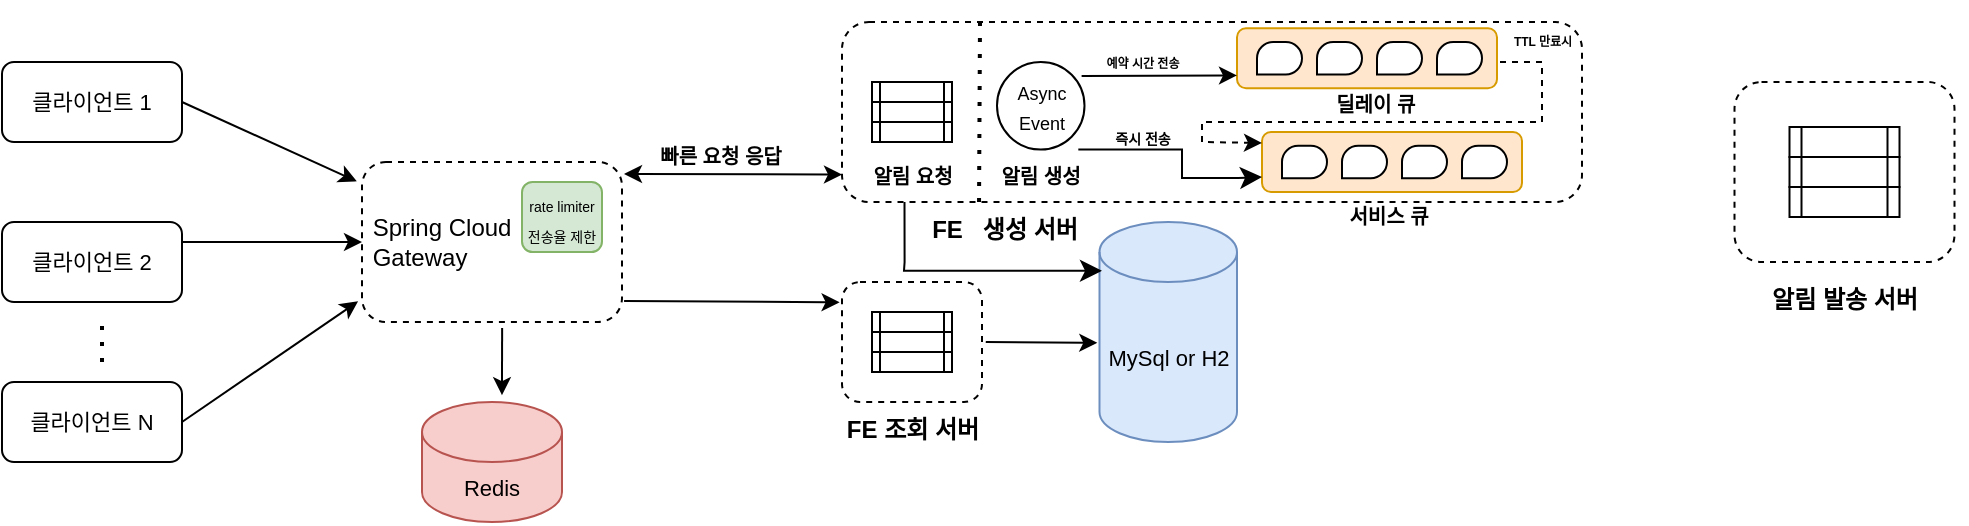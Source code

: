<mxfile version="26.1.1">
  <diagram name="페이지-1" id="zpAioUnbNHaB1HZAK-Gk">
    <mxGraphModel dx="776" dy="455" grid="1" gridSize="10" guides="1" tooltips="1" connect="1" arrows="1" fold="1" page="1" pageScale="1" pageWidth="827" pageHeight="1169" math="0" shadow="0">
      <root>
        <mxCell id="0" />
        <mxCell id="1" parent="0" />
        <mxCell id="UuwrwuRLREhhJN5w9pP1-1" value="&lt;font style=&quot;font-size: 11px;&quot;&gt;클라이언트 1&lt;/font&gt;" style="rounded=1;whiteSpace=wrap;html=1;" vertex="1" parent="1">
          <mxGeometry y="240" width="90" height="40" as="geometry" />
        </mxCell>
        <mxCell id="UuwrwuRLREhhJN5w9pP1-2" value="&lt;font style=&quot;font-size: 11px;&quot;&gt;클라이언트 2&lt;/font&gt;" style="rounded=1;whiteSpace=wrap;html=1;" vertex="1" parent="1">
          <mxGeometry y="320" width="90" height="40" as="geometry" />
        </mxCell>
        <mxCell id="UuwrwuRLREhhJN5w9pP1-3" value="&lt;font style=&quot;font-size: 11px;&quot;&gt;클라이언트 N&lt;/font&gt;" style="rounded=1;whiteSpace=wrap;html=1;" vertex="1" parent="1">
          <mxGeometry y="400" width="90" height="40" as="geometry" />
        </mxCell>
        <mxCell id="UuwrwuRLREhhJN5w9pP1-4" value="" style="endArrow=classic;html=1;rounded=0;exitX=1;exitY=0.5;exitDx=0;exitDy=0;entryX=-0.02;entryY=0.121;entryDx=0;entryDy=0;entryPerimeter=0;" edge="1" parent="1" source="UuwrwuRLREhhJN5w9pP1-1" target="UuwrwuRLREhhJN5w9pP1-8">
          <mxGeometry width="50" height="50" relative="1" as="geometry">
            <mxPoint x="260" y="360" as="sourcePoint" />
            <mxPoint x="170" y="320" as="targetPoint" />
          </mxGeometry>
        </mxCell>
        <mxCell id="UuwrwuRLREhhJN5w9pP1-5" value="" style="endArrow=classic;html=1;rounded=0;exitX=1;exitY=0.25;exitDx=0;exitDy=0;entryX=0;entryY=0.5;entryDx=0;entryDy=0;" edge="1" parent="1" source="UuwrwuRLREhhJN5w9pP1-2" target="UuwrwuRLREhhJN5w9pP1-8">
          <mxGeometry width="50" height="50" relative="1" as="geometry">
            <mxPoint x="260" y="360" as="sourcePoint" />
            <mxPoint x="170" y="340" as="targetPoint" />
          </mxGeometry>
        </mxCell>
        <mxCell id="UuwrwuRLREhhJN5w9pP1-6" value="" style="endArrow=none;dashed=1;html=1;dashPattern=1 3;strokeWidth=2;rounded=0;" edge="1" parent="1">
          <mxGeometry width="50" height="50" relative="1" as="geometry">
            <mxPoint x="50" y="390" as="sourcePoint" />
            <mxPoint x="50" y="370" as="targetPoint" />
          </mxGeometry>
        </mxCell>
        <mxCell id="UuwrwuRLREhhJN5w9pP1-7" value="" style="endArrow=classic;html=1;rounded=0;exitX=1;exitY=0.5;exitDx=0;exitDy=0;entryX=-0.015;entryY=0.871;entryDx=0;entryDy=0;entryPerimeter=0;" edge="1" parent="1" source="UuwrwuRLREhhJN5w9pP1-3" target="UuwrwuRLREhhJN5w9pP1-8">
          <mxGeometry width="50" height="50" relative="1" as="geometry">
            <mxPoint x="260" y="360" as="sourcePoint" />
            <mxPoint x="170" y="360" as="targetPoint" />
          </mxGeometry>
        </mxCell>
        <mxCell id="UuwrwuRLREhhJN5w9pP1-8" value="&amp;nbsp;Spring Cloud&amp;nbsp; &amp;nbsp; &amp;nbsp;Gateway" style="rounded=1;whiteSpace=wrap;html=1;align=left;dashed=1;" vertex="1" parent="1">
          <mxGeometry x="180" y="290" width="130" height="80" as="geometry" />
        </mxCell>
        <mxCell id="UuwrwuRLREhhJN5w9pP1-9" value="&lt;div&gt;&lt;span style=&quot;font-size: 7px;&quot;&gt;rate limiter&lt;/span&gt;&lt;/div&gt;&lt;font style=&quot;font-size: 7px;&quot;&gt;전송율 제한&lt;/font&gt;" style="rounded=1;whiteSpace=wrap;html=1;fillColor=#d5e8d4;strokeColor=#82b366;" vertex="1" parent="1">
          <mxGeometry x="260" y="300" width="40" height="35" as="geometry" />
        </mxCell>
        <mxCell id="UuwrwuRLREhhJN5w9pP1-13" value="" style="endArrow=classic;html=1;rounded=0;exitX=0.539;exitY=1.038;exitDx=0;exitDy=0;exitPerimeter=0;entryX=0.571;entryY=-0.057;entryDx=0;entryDy=0;entryPerimeter=0;" edge="1" parent="1" source="UuwrwuRLREhhJN5w9pP1-8" target="UuwrwuRLREhhJN5w9pP1-14">
          <mxGeometry width="50" height="50" relative="1" as="geometry">
            <mxPoint x="200" y="400" as="sourcePoint" />
            <mxPoint x="250" y="400" as="targetPoint" />
          </mxGeometry>
        </mxCell>
        <mxCell id="UuwrwuRLREhhJN5w9pP1-14" value="&lt;font style=&quot;font-size: 11px;&quot;&gt;Redis&lt;/font&gt;" style="shape=cylinder3;whiteSpace=wrap;html=1;boundedLbl=1;backgroundOutline=1;size=15;fillColor=#f8cecc;strokeColor=#b85450;" vertex="1" parent="1">
          <mxGeometry x="210" y="410" width="70" height="60" as="geometry" />
        </mxCell>
        <mxCell id="UuwrwuRLREhhJN5w9pP1-15" value="" style="endArrow=classic;html=1;rounded=0;exitX=1.008;exitY=0.869;exitDx=0;exitDy=0;exitPerimeter=0;entryX=-0.017;entryY=0.169;entryDx=0;entryDy=0;entryPerimeter=0;" edge="1" parent="1" source="UuwrwuRLREhhJN5w9pP1-8" target="UuwrwuRLREhhJN5w9pP1-16">
          <mxGeometry width="50" height="50" relative="1" as="geometry">
            <mxPoint x="260" y="370" as="sourcePoint" />
            <mxPoint x="410" y="360" as="targetPoint" />
          </mxGeometry>
        </mxCell>
        <mxCell id="UuwrwuRLREhhJN5w9pP1-16" value="" style="rounded=1;whiteSpace=wrap;html=1;align=left;dashed=1;" vertex="1" parent="1">
          <mxGeometry x="420" y="350" width="70" height="60" as="geometry" />
        </mxCell>
        <mxCell id="UuwrwuRLREhhJN5w9pP1-17" value="" style="shape=process;whiteSpace=wrap;html=1;backgroundOutline=1;" vertex="1" parent="1">
          <mxGeometry x="435" y="375" width="40" height="10" as="geometry" />
        </mxCell>
        <mxCell id="UuwrwuRLREhhJN5w9pP1-18" value="" style="shape=process;whiteSpace=wrap;html=1;backgroundOutline=1;" vertex="1" parent="1">
          <mxGeometry x="435" y="385" width="40" height="10" as="geometry" />
        </mxCell>
        <mxCell id="UuwrwuRLREhhJN5w9pP1-22" value="" style="shape=process;whiteSpace=wrap;html=1;backgroundOutline=1;" vertex="1" parent="1">
          <mxGeometry x="435" y="365" width="40" height="10" as="geometry" />
        </mxCell>
        <mxCell id="UuwrwuRLREhhJN5w9pP1-23" value="&lt;font style=&quot;font-size: 12px;&quot;&gt;FE 조회 서버&lt;/font&gt;" style="text;strokeColor=none;fillColor=none;html=1;fontSize=24;fontStyle=1;verticalAlign=middle;align=center;" vertex="1" parent="1">
          <mxGeometry x="405" y="400" width="100" height="40" as="geometry" />
        </mxCell>
        <mxCell id="UuwrwuRLREhhJN5w9pP1-24" value="" style="rounded=1;whiteSpace=wrap;html=1;align=left;dashed=1;" vertex="1" parent="1">
          <mxGeometry x="420" y="220" width="370" height="90" as="geometry" />
        </mxCell>
        <mxCell id="UuwrwuRLREhhJN5w9pP1-25" value="" style="shape=process;whiteSpace=wrap;html=1;backgroundOutline=1;" vertex="1" parent="1">
          <mxGeometry x="435" y="260" width="40" height="10" as="geometry" />
        </mxCell>
        <mxCell id="UuwrwuRLREhhJN5w9pP1-26" value="" style="shape=process;whiteSpace=wrap;html=1;backgroundOutline=1;" vertex="1" parent="1">
          <mxGeometry x="435" y="270" width="40" height="10" as="geometry" />
        </mxCell>
        <mxCell id="UuwrwuRLREhhJN5w9pP1-27" value="" style="shape=process;whiteSpace=wrap;html=1;backgroundOutline=1;" vertex="1" parent="1">
          <mxGeometry x="435" y="250" width="40" height="10" as="geometry" />
        </mxCell>
        <mxCell id="UuwrwuRLREhhJN5w9pP1-28" value="&lt;font style=&quot;font-size: 12px;&quot;&gt;FE&amp;nbsp; &amp;nbsp;생성 서버&lt;/font&gt;" style="text;strokeColor=none;fillColor=none;html=1;fontSize=24;fontStyle=1;verticalAlign=middle;align=center;" vertex="1" parent="1">
          <mxGeometry x="439.69" y="305" width="122.5" height="30" as="geometry" />
        </mxCell>
        <mxCell id="UuwrwuRLREhhJN5w9pP1-31" value="&lt;font style=&quot;font-size: 11px;&quot;&gt;MySql or H2&lt;/font&gt;" style="shape=cylinder3;whiteSpace=wrap;html=1;boundedLbl=1;backgroundOutline=1;size=15;fillColor=#dae8fc;strokeColor=#6c8ebf;" vertex="1" parent="1">
          <mxGeometry x="548.75" y="320" width="68.75" height="110" as="geometry" />
        </mxCell>
        <mxCell id="UuwrwuRLREhhJN5w9pP1-34" value="" style="endArrow=none;dashed=1;html=1;dashPattern=1 3;strokeWidth=2;rounded=0;exitX=0.538;exitY=1;exitDx=0;exitDy=0;exitPerimeter=0;" edge="1" parent="1">
          <mxGeometry width="50" height="50" relative="1" as="geometry">
            <mxPoint x="488.52" y="310" as="sourcePoint" />
            <mxPoint x="489" y="220" as="targetPoint" />
          </mxGeometry>
        </mxCell>
        <mxCell id="UuwrwuRLREhhJN5w9pP1-35" value="&lt;div&gt;&lt;font style=&quot;font-size: 9px;&quot;&gt;Async&lt;/font&gt;&lt;/div&gt;&lt;font style=&quot;font-size: 9px;&quot;&gt;Event&lt;/font&gt;" style="ellipse;whiteSpace=wrap;html=1;aspect=fixed;" vertex="1" parent="1">
          <mxGeometry x="497.5" y="240" width="43.75" height="43.75" as="geometry" />
        </mxCell>
        <mxCell id="UuwrwuRLREhhJN5w9pP1-36" value="" style="endArrow=classic;startArrow=classic;html=1;rounded=0;entryX=0;entryY=0.75;entryDx=0;entryDy=0;" edge="1" parent="1" target="UuwrwuRLREhhJN5w9pP1-38">
          <mxGeometry width="50" height="50" relative="1" as="geometry">
            <mxPoint x="311" y="296" as="sourcePoint" />
            <mxPoint x="411" y="296" as="targetPoint" />
          </mxGeometry>
        </mxCell>
        <mxCell id="UuwrwuRLREhhJN5w9pP1-37" value="&lt;font style=&quot;font-size: 10px;&quot;&gt;빠른 요청 응답&lt;/font&gt;" style="text;strokeColor=none;fillColor=none;html=1;fontSize=24;fontStyle=1;verticalAlign=middle;align=center;" vertex="1" parent="1">
          <mxGeometry x="323.75" y="275" width="70" height="15" as="geometry" />
        </mxCell>
        <mxCell id="UuwrwuRLREhhJN5w9pP1-38" value="&lt;span style=&quot;font-size: 10px;&quot;&gt;알림 요청&lt;/span&gt;" style="text;strokeColor=none;fillColor=none;html=1;fontSize=24;fontStyle=1;verticalAlign=middle;align=center;" vertex="1" parent="1">
          <mxGeometry x="420" y="285" width="70" height="15" as="geometry" />
        </mxCell>
        <mxCell id="UuwrwuRLREhhJN5w9pP1-39" value="&lt;span style=&quot;font-size: 10px;&quot;&gt;알림 생성&lt;/span&gt;" style="text;strokeColor=none;fillColor=none;html=1;fontSize=24;fontStyle=1;verticalAlign=middle;align=center;" vertex="1" parent="1">
          <mxGeometry x="496.25" y="290.63" width="45" height="3.75" as="geometry" />
        </mxCell>
        <mxCell id="UuwrwuRLREhhJN5w9pP1-40" value="" style="rounded=1;whiteSpace=wrap;html=1;fillColor=#ffe6cc;strokeColor=#d79b00;" vertex="1" parent="1">
          <mxGeometry x="630" y="275" width="130" height="30" as="geometry" />
        </mxCell>
        <mxCell id="UuwrwuRLREhhJN5w9pP1-42" value="&lt;font style=&quot;font-size: 10px;&quot;&gt;서비스 큐&lt;/font&gt;" style="text;strokeColor=none;fillColor=none;html=1;fontSize=24;fontStyle=1;verticalAlign=middle;align=center;" vertex="1" parent="1">
          <mxGeometry x="652.5" y="300" width="80" height="26.87" as="geometry" />
        </mxCell>
        <mxCell id="UuwrwuRLREhhJN5w9pP1-44" value="" style="verticalLabelPosition=bottom;verticalAlign=top;html=1;shape=mxgraph.basic.three_corner_round_rect;dx=6;whiteSpace=wrap;" vertex="1" parent="1">
          <mxGeometry x="670" y="281.88" width="22.5" height="16.25" as="geometry" />
        </mxCell>
        <mxCell id="UuwrwuRLREhhJN5w9pP1-45" value="" style="verticalLabelPosition=bottom;verticalAlign=top;html=1;shape=mxgraph.basic.three_corner_round_rect;dx=6;whiteSpace=wrap;" vertex="1" parent="1">
          <mxGeometry x="700" y="281.88" width="22.5" height="16.25" as="geometry" />
        </mxCell>
        <mxCell id="UuwrwuRLREhhJN5w9pP1-46" value="" style="verticalLabelPosition=bottom;verticalAlign=top;html=1;shape=mxgraph.basic.three_corner_round_rect;dx=6;whiteSpace=wrap;" vertex="1" parent="1">
          <mxGeometry x="640" y="281.88" width="22.5" height="16.25" as="geometry" />
        </mxCell>
        <mxCell id="UuwrwuRLREhhJN5w9pP1-47" value="" style="verticalLabelPosition=bottom;verticalAlign=top;html=1;shape=mxgraph.basic.three_corner_round_rect;dx=4.06;whiteSpace=wrap;" vertex="1" parent="1">
          <mxGeometry x="730" y="281.88" width="22.5" height="16.25" as="geometry" />
        </mxCell>
        <mxCell id="UuwrwuRLREhhJN5w9pP1-52" value="" style="edgeStyle=segmentEdgeStyle;endArrow=classic;html=1;curved=0;rounded=0;endSize=8;startSize=8;exitX=0.25;exitY=1;exitDx=0;exitDy=0;entryX=0.018;entryY=0.222;entryDx=0;entryDy=0;entryPerimeter=0;" edge="1" parent="1" target="UuwrwuRLREhhJN5w9pP1-31">
          <mxGeometry width="50" height="50" relative="1" as="geometry">
            <mxPoint x="451.25" y="310" as="sourcePoint" />
            <mxPoint x="531.25" y="340" as="targetPoint" />
            <Array as="points">
              <mxPoint x="451" y="340" />
              <mxPoint x="451" y="340" />
              <mxPoint x="451" y="344" />
            </Array>
          </mxGeometry>
        </mxCell>
        <mxCell id="UuwrwuRLREhhJN5w9pP1-53" value="" style="endArrow=classic;html=1;rounded=0;entryX=-0.016;entryY=0.549;entryDx=0;entryDy=0;entryPerimeter=0;exitX=1.027;exitY=0.501;exitDx=0;exitDy=0;exitPerimeter=0;" edge="1" parent="1" source="UuwrwuRLREhhJN5w9pP1-16" target="UuwrwuRLREhhJN5w9pP1-31">
          <mxGeometry width="50" height="50" relative="1" as="geometry">
            <mxPoint x="400" y="380" as="sourcePoint" />
            <mxPoint x="450" y="330" as="targetPoint" />
          </mxGeometry>
        </mxCell>
        <mxCell id="UuwrwuRLREhhJN5w9pP1-60" value="" style="rounded=1;whiteSpace=wrap;html=1;fillColor=#ffe6cc;strokeColor=#d79b00;" vertex="1" parent="1">
          <mxGeometry x="617.5" y="223.13" width="130" height="30" as="geometry" />
        </mxCell>
        <mxCell id="UuwrwuRLREhhJN5w9pP1-61" value="" style="verticalLabelPosition=bottom;verticalAlign=top;html=1;shape=mxgraph.basic.three_corner_round_rect;dx=6;whiteSpace=wrap;" vertex="1" parent="1">
          <mxGeometry x="657.5" y="230.01" width="22.5" height="16.25" as="geometry" />
        </mxCell>
        <mxCell id="UuwrwuRLREhhJN5w9pP1-62" value="" style="verticalLabelPosition=bottom;verticalAlign=top;html=1;shape=mxgraph.basic.three_corner_round_rect;dx=6;whiteSpace=wrap;" vertex="1" parent="1">
          <mxGeometry x="687.5" y="230.01" width="22.5" height="16.25" as="geometry" />
        </mxCell>
        <mxCell id="UuwrwuRLREhhJN5w9pP1-63" value="" style="verticalLabelPosition=bottom;verticalAlign=top;html=1;shape=mxgraph.basic.three_corner_round_rect;dx=6;whiteSpace=wrap;" vertex="1" parent="1">
          <mxGeometry x="627.5" y="230.01" width="22.5" height="16.25" as="geometry" />
        </mxCell>
        <mxCell id="UuwrwuRLREhhJN5w9pP1-64" value="" style="verticalLabelPosition=bottom;verticalAlign=top;html=1;shape=mxgraph.basic.three_corner_round_rect;dx=4.06;whiteSpace=wrap;" vertex="1" parent="1">
          <mxGeometry x="717.5" y="230.01" width="22.5" height="16.25" as="geometry" />
        </mxCell>
        <mxCell id="UuwrwuRLREhhJN5w9pP1-65" value="&lt;font style=&quot;font-size: 10px;&quot;&gt;&amp;nbsp;딜레이 큐&lt;/font&gt;" style="text;strokeColor=none;fillColor=none;html=1;fontSize=24;fontStyle=1;verticalAlign=middle;align=center;" vertex="1" parent="1">
          <mxGeometry x="645" y="243.13" width="80" height="26.87" as="geometry" />
        </mxCell>
        <mxCell id="UuwrwuRLREhhJN5w9pP1-66" value="" style="rounded=1;whiteSpace=wrap;html=1;align=left;dashed=1;" vertex="1" parent="1">
          <mxGeometry x="866.25" y="250" width="110" height="90" as="geometry" />
        </mxCell>
        <mxCell id="UuwrwuRLREhhJN5w9pP1-67" value="" style="shape=process;whiteSpace=wrap;html=1;backgroundOutline=1;" vertex="1" parent="1">
          <mxGeometry x="893.75" y="302.5" width="55" height="15" as="geometry" />
        </mxCell>
        <mxCell id="UuwrwuRLREhhJN5w9pP1-69" value="" style="shape=process;whiteSpace=wrap;html=1;backgroundOutline=1;" vertex="1" parent="1">
          <mxGeometry x="893.75" y="287.5" width="55" height="15" as="geometry" />
        </mxCell>
        <mxCell id="UuwrwuRLREhhJN5w9pP1-71" value="" style="shape=process;whiteSpace=wrap;html=1;backgroundOutline=1;" vertex="1" parent="1">
          <mxGeometry x="893.75" y="272.5" width="55" height="15" as="geometry" />
        </mxCell>
        <mxCell id="UuwrwuRLREhhJN5w9pP1-72" value="&lt;font style=&quot;font-size: 12px;&quot;&gt;알림 발송 서버&lt;/font&gt;" style="text;strokeColor=none;fillColor=none;html=1;fontSize=24;fontStyle=1;verticalAlign=middle;align=center;" vertex="1" parent="1">
          <mxGeometry x="860" y="340" width="122.5" height="30" as="geometry" />
        </mxCell>
        <mxCell id="UuwrwuRLREhhJN5w9pP1-81" value="&lt;span style=&quot;font-size: 6px;&quot;&gt;예약 시간 전송&lt;/span&gt;&lt;span style=&quot;color: rgba(0, 0, 0, 0); font-family: monospace; font-weight: 400; text-align: start; font-size: 0px;&quot;&gt;%3CmxGraphModel%3E%3Croot%3E%3CmxCell%20id%3D%220%22%2F%3E%3CmxCell%20id%3D%221%22%20parent%3D%220%22%2F%3E%3CmxCell%20id%3D%222%22%20value%3D%22%26lt%3Bfont%20style%3D%26quot%3Bfont-size%3A%206px%3B%26quot%3B%26gt%3B%EC%98%88%EC%95%BD%20%EC%8B%9C%EA%B0%84%20%EC%A1%B4%EC%9E%AC%26lt%3B%2Ffont%26gt%3B%22%20style%3D%22text%3BstrokeColor%3Dnone%3BfillColor%3Dnone%3Bhtml%3D1%3BfontSize%3D24%3BfontStyle%3D1%3BverticalAlign%3Dmiddle%3Balign%3Dcenter%3B%22%20vertex%3D%221%22%20parent%3D%221%22%3E%3CmxGeometry%20x%3D%22562.19%22%20y%3D%22230%22%20width%3D%2241.87%22%20height%3D%226.25%22%20as%3D%22geometry%22%2F%3E%3C%2FmxCell%3E%3C%2Froot%3E%3C%2FmxGraphModel%3E&lt;/span&gt;" style="text;strokeColor=none;fillColor=none;html=1;fontSize=24;fontStyle=1;verticalAlign=middle;align=center;" vertex="1" parent="1">
          <mxGeometry x="548.88" y="230.01" width="41.87" height="10" as="geometry" />
        </mxCell>
        <mxCell id="UuwrwuRLREhhJN5w9pP1-83" value="" style="endArrow=classic;html=1;rounded=0;entryX=0;entryY=0.183;entryDx=0;entryDy=0;dashed=1;entryPerimeter=0;" edge="1" parent="1" target="UuwrwuRLREhhJN5w9pP1-40">
          <mxGeometry width="50" height="50" relative="1" as="geometry">
            <mxPoint x="749" y="240" as="sourcePoint" />
            <mxPoint x="620.0" y="289.5" as="targetPoint" />
            <Array as="points">
              <mxPoint x="770" y="240" />
              <mxPoint x="770" y="270" />
              <mxPoint x="600" y="270" />
              <mxPoint x="600" y="280" />
            </Array>
          </mxGeometry>
        </mxCell>
        <mxCell id="UuwrwuRLREhhJN5w9pP1-84" value="&lt;font style=&quot;font-size: 7px;&quot;&gt;즉시 전송&lt;/font&gt;" style="text;strokeColor=none;fillColor=none;html=1;fontSize=24;fontStyle=1;verticalAlign=middle;align=center;" vertex="1" parent="1">
          <mxGeometry x="548.75" y="257.5" width="41.87" height="30" as="geometry" />
        </mxCell>
        <mxCell id="UuwrwuRLREhhJN5w9pP1-87" value="&lt;font style=&quot;font-size: 6px;&quot;&gt;TTL 만료시&lt;/font&gt;" style="text;strokeColor=none;fillColor=none;html=1;fontSize=24;fontStyle=1;verticalAlign=middle;align=center;" vertex="1" parent="1">
          <mxGeometry x="770" y="220.63" height="6.25" as="geometry" />
        </mxCell>
        <mxCell id="UuwrwuRLREhhJN5w9pP1-90" value="" style="endArrow=classic;html=1;rounded=0;entryX=-0.001;entryY=0.89;entryDx=0;entryDy=0;entryPerimeter=0;exitX=0.964;exitY=0.232;exitDx=0;exitDy=0;exitPerimeter=0;" edge="1" parent="1">
          <mxGeometry width="50" height="50" relative="1" as="geometry">
            <mxPoint x="539.805" y="247.03" as="sourcePoint" />
            <mxPoint x="617.5" y="246.71" as="targetPoint" />
          </mxGeometry>
        </mxCell>
        <mxCell id="UuwrwuRLREhhJN5w9pP1-91" value="" style="edgeStyle=segmentEdgeStyle;endArrow=classic;html=1;curved=0;rounded=0;endSize=8;startSize=8;entryX=0;entryY=0.75;entryDx=0;entryDy=0;exitX=0.03;exitY=0.417;exitDx=0;exitDy=0;exitPerimeter=0;" edge="1" parent="1" target="UuwrwuRLREhhJN5w9pP1-40">
          <mxGeometry width="50" height="50" relative="1" as="geometry">
            <mxPoint x="538.156" y="283.76" as="sourcePoint" />
            <mxPoint x="617.5" y="286.57" as="targetPoint" />
            <Array as="points">
              <mxPoint x="590" y="284" />
              <mxPoint x="590" y="298" />
              <mxPoint x="618" y="298" />
            </Array>
          </mxGeometry>
        </mxCell>
      </root>
    </mxGraphModel>
  </diagram>
</mxfile>
